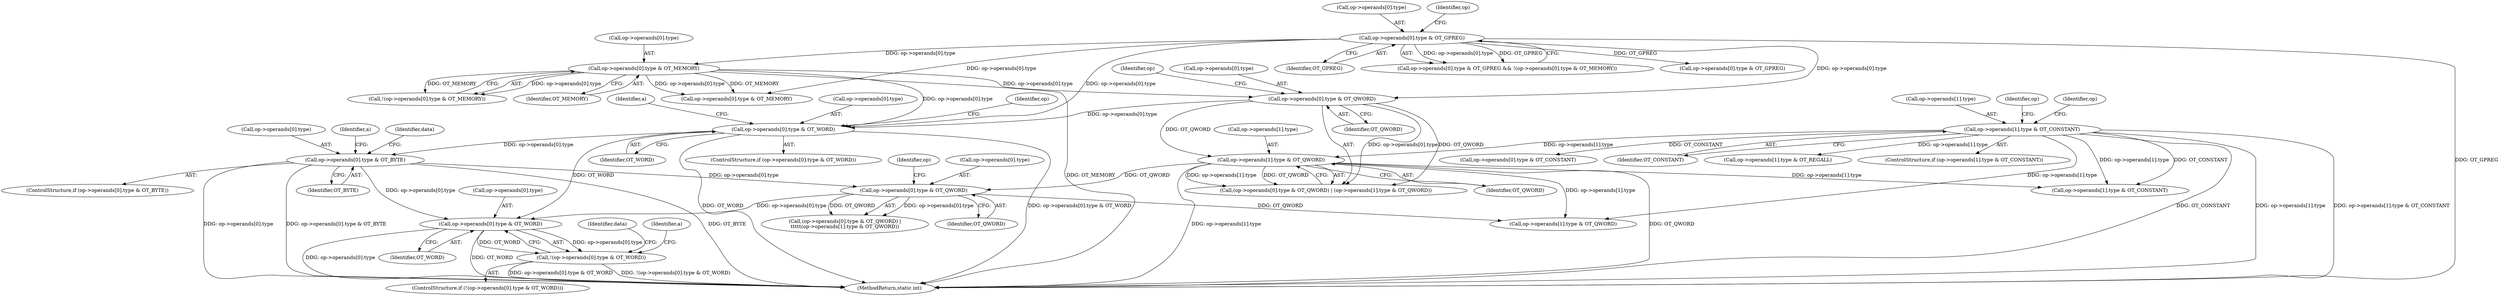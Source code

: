 digraph "0_radare2_f17bfd9f1da05f30f23a4dd05e9d2363e1406948@API" {
"1000426" [label="(Call,op->operands[0].type & OT_WORD)"];
"1000311" [label="(Call,op->operands[0].type & OT_BYTE)"];
"1000287" [label="(Call,op->operands[0].type & OT_WORD)"];
"1000189" [label="(Call,op->operands[0].type & OT_GPREG)"];
"1000199" [label="(Call,op->operands[0].type & OT_MEMORY)"];
"1000217" [label="(Call,op->operands[0].type & OT_QWORD)"];
"1000352" [label="(Call,op->operands[0].type & OT_QWORD)"];
"1000226" [label="(Call,op->operands[1].type & OT_QWORD)"];
"1000132" [label="(Call,op->operands[1].type & OT_CONSTANT)"];
"1000425" [label="(Call,!(op->operands[0].type & OT_WORD))"];
"1000197" [label="(Identifier,OT_GPREG)"];
"1000497" [label="(Call,op->operands[0].type & OT_MEMORY)"];
"1000188" [label="(Call,op->operands[0].type & OT_GPREG && !(op->operands[0].type & OT_MEMORY))"];
"1001275" [label="(Call,op->operands[0].type & OT_CONSTANT)"];
"1000198" [label="(Call,!(op->operands[0].type & OT_MEMORY))"];
"1003216" [label="(MethodReturn,static int)"];
"1000287" [label="(Call,op->operands[0].type & OT_WORD)"];
"1000427" [label="(Call,op->operands[0].type)"];
"1000319" [label="(Identifier,OT_BYTE)"];
"1000315" [label="(Identifier,op)"];
"1000311" [label="(Call,op->operands[0].type & OT_BYTE)"];
"1000424" [label="(ControlStructure,if (!(op->operands[0].type & OT_WORD)))"];
"1000360" [label="(Identifier,OT_QWORD)"];
"1000239" [label="(Call,op->operands[1].type & OT_CONSTANT)"];
"1000225" [label="(Identifier,OT_QWORD)"];
"1000518" [label="(Call,op->operands[0].type & OT_GPREG)"];
"1000295" [label="(Identifier,OT_WORD)"];
"1000140" [label="(Identifier,OT_CONSTANT)"];
"1000323" [label="(Identifier,data)"];
"1000286" [label="(ControlStructure,if (op->operands[0].type & OT_WORD))"];
"1000189" [label="(Call,op->operands[0].type & OT_GPREG)"];
"1000190" [label="(Call,op->operands[0].type)"];
"1000353" [label="(Call,op->operands[0].type)"];
"1000216" [label="(Call,(op->operands[0].type & OT_QWORD) | (op->operands[1].type & OT_QWORD))"];
"1000147" [label="(Identifier,op)"];
"1000203" [label="(Identifier,op)"];
"1001254" [label="(Call,op->operands[1].type & OT_REGALL)"];
"1000312" [label="(Call,op->operands[0].type)"];
"1000200" [label="(Call,op->operands[0].type)"];
"1000230" [label="(Identifier,op)"];
"1000300" [label="(Identifier,a)"];
"1000217" [label="(Call,op->operands[0].type & OT_QWORD)"];
"1000133" [label="(Call,op->operands[1].type)"];
"1000207" [label="(Identifier,OT_MEMORY)"];
"1000131" [label="(ControlStructure,if (op->operands[1].type & OT_CONSTANT))"];
"1000347" [label="(Identifier,a)"];
"1000426" [label="(Call,op->operands[0].type & OT_WORD)"];
"1000434" [label="(Identifier,OT_WORD)"];
"1000226" [label="(Call,op->operands[1].type & OT_QWORD)"];
"1000365" [label="(Identifier,op)"];
"1000438" [label="(Identifier,data)"];
"1000288" [label="(Call,op->operands[0].type)"];
"1000132" [label="(Call,op->operands[1].type & OT_CONSTANT)"];
"1001258" [label="(Identifier,op)"];
"1000218" [label="(Call,op->operands[0].type)"];
"1000361" [label="(Call,op->operands[1].type & OT_QWORD)"];
"1000234" [label="(Identifier,OT_QWORD)"];
"1000199" [label="(Call,op->operands[0].type & OT_MEMORY)"];
"1000352" [label="(Call,op->operands[0].type & OT_QWORD)"];
"1000310" [label="(ControlStructure,if (op->operands[0].type & OT_BYTE))"];
"1000456" [label="(Identifier,a)"];
"1000351" [label="(Call,(op->operands[0].type & OT_QWORD) |\n\t\t\t\t\t(op->operands[1].type & OT_QWORD))"];
"1000425" [label="(Call,!(op->operands[0].type & OT_WORD))"];
"1000227" [label="(Call,op->operands[1].type)"];
"1000426" -> "1000425"  [label="AST: "];
"1000426" -> "1000434"  [label="CFG: "];
"1000427" -> "1000426"  [label="AST: "];
"1000434" -> "1000426"  [label="AST: "];
"1000425" -> "1000426"  [label="CFG: "];
"1000426" -> "1003216"  [label="DDG: op->operands[0].type"];
"1000426" -> "1003216"  [label="DDG: OT_WORD"];
"1000426" -> "1000425"  [label="DDG: op->operands[0].type"];
"1000426" -> "1000425"  [label="DDG: OT_WORD"];
"1000311" -> "1000426"  [label="DDG: op->operands[0].type"];
"1000352" -> "1000426"  [label="DDG: op->operands[0].type"];
"1000287" -> "1000426"  [label="DDG: OT_WORD"];
"1000311" -> "1000310"  [label="AST: "];
"1000311" -> "1000319"  [label="CFG: "];
"1000312" -> "1000311"  [label="AST: "];
"1000319" -> "1000311"  [label="AST: "];
"1000323" -> "1000311"  [label="CFG: "];
"1000347" -> "1000311"  [label="CFG: "];
"1000311" -> "1003216"  [label="DDG: op->operands[0].type"];
"1000311" -> "1003216"  [label="DDG: op->operands[0].type & OT_BYTE"];
"1000311" -> "1003216"  [label="DDG: OT_BYTE"];
"1000287" -> "1000311"  [label="DDG: op->operands[0].type"];
"1000311" -> "1000352"  [label="DDG: op->operands[0].type"];
"1000287" -> "1000286"  [label="AST: "];
"1000287" -> "1000295"  [label="CFG: "];
"1000288" -> "1000287"  [label="AST: "];
"1000295" -> "1000287"  [label="AST: "];
"1000300" -> "1000287"  [label="CFG: "];
"1000315" -> "1000287"  [label="CFG: "];
"1000287" -> "1003216"  [label="DDG: op->operands[0].type & OT_WORD"];
"1000287" -> "1003216"  [label="DDG: OT_WORD"];
"1000189" -> "1000287"  [label="DDG: op->operands[0].type"];
"1000199" -> "1000287"  [label="DDG: op->operands[0].type"];
"1000217" -> "1000287"  [label="DDG: op->operands[0].type"];
"1000189" -> "1000188"  [label="AST: "];
"1000189" -> "1000197"  [label="CFG: "];
"1000190" -> "1000189"  [label="AST: "];
"1000197" -> "1000189"  [label="AST: "];
"1000203" -> "1000189"  [label="CFG: "];
"1000188" -> "1000189"  [label="CFG: "];
"1000189" -> "1003216"  [label="DDG: OT_GPREG"];
"1000189" -> "1000188"  [label="DDG: op->operands[0].type"];
"1000189" -> "1000188"  [label="DDG: OT_GPREG"];
"1000189" -> "1000199"  [label="DDG: op->operands[0].type"];
"1000189" -> "1000217"  [label="DDG: op->operands[0].type"];
"1000189" -> "1000497"  [label="DDG: op->operands[0].type"];
"1000189" -> "1000518"  [label="DDG: OT_GPREG"];
"1000199" -> "1000198"  [label="AST: "];
"1000199" -> "1000207"  [label="CFG: "];
"1000200" -> "1000199"  [label="AST: "];
"1000207" -> "1000199"  [label="AST: "];
"1000198" -> "1000199"  [label="CFG: "];
"1000199" -> "1003216"  [label="DDG: OT_MEMORY"];
"1000199" -> "1000198"  [label="DDG: op->operands[0].type"];
"1000199" -> "1000198"  [label="DDG: OT_MEMORY"];
"1000199" -> "1000217"  [label="DDG: op->operands[0].type"];
"1000199" -> "1000497"  [label="DDG: op->operands[0].type"];
"1000199" -> "1000497"  [label="DDG: OT_MEMORY"];
"1000217" -> "1000216"  [label="AST: "];
"1000217" -> "1000225"  [label="CFG: "];
"1000218" -> "1000217"  [label="AST: "];
"1000225" -> "1000217"  [label="AST: "];
"1000230" -> "1000217"  [label="CFG: "];
"1000217" -> "1000216"  [label="DDG: op->operands[0].type"];
"1000217" -> "1000216"  [label="DDG: OT_QWORD"];
"1000217" -> "1000226"  [label="DDG: OT_QWORD"];
"1000352" -> "1000351"  [label="AST: "];
"1000352" -> "1000360"  [label="CFG: "];
"1000353" -> "1000352"  [label="AST: "];
"1000360" -> "1000352"  [label="AST: "];
"1000365" -> "1000352"  [label="CFG: "];
"1000352" -> "1000351"  [label="DDG: op->operands[0].type"];
"1000352" -> "1000351"  [label="DDG: OT_QWORD"];
"1000226" -> "1000352"  [label="DDG: OT_QWORD"];
"1000352" -> "1000361"  [label="DDG: OT_QWORD"];
"1000226" -> "1000216"  [label="AST: "];
"1000226" -> "1000234"  [label="CFG: "];
"1000227" -> "1000226"  [label="AST: "];
"1000234" -> "1000226"  [label="AST: "];
"1000216" -> "1000226"  [label="CFG: "];
"1000226" -> "1003216"  [label="DDG: op->operands[1].type"];
"1000226" -> "1003216"  [label="DDG: OT_QWORD"];
"1000226" -> "1000216"  [label="DDG: op->operands[1].type"];
"1000226" -> "1000216"  [label="DDG: OT_QWORD"];
"1000132" -> "1000226"  [label="DDG: op->operands[1].type"];
"1000226" -> "1000239"  [label="DDG: op->operands[1].type"];
"1000226" -> "1000361"  [label="DDG: op->operands[1].type"];
"1000132" -> "1000131"  [label="AST: "];
"1000132" -> "1000140"  [label="CFG: "];
"1000133" -> "1000132"  [label="AST: "];
"1000140" -> "1000132"  [label="AST: "];
"1000147" -> "1000132"  [label="CFG: "];
"1001258" -> "1000132"  [label="CFG: "];
"1000132" -> "1003216"  [label="DDG: op->operands[1].type & OT_CONSTANT"];
"1000132" -> "1003216"  [label="DDG: OT_CONSTANT"];
"1000132" -> "1003216"  [label="DDG: op->operands[1].type"];
"1000132" -> "1000239"  [label="DDG: op->operands[1].type"];
"1000132" -> "1000239"  [label="DDG: OT_CONSTANT"];
"1000132" -> "1000361"  [label="DDG: op->operands[1].type"];
"1000132" -> "1001254"  [label="DDG: op->operands[1].type"];
"1000132" -> "1001275"  [label="DDG: OT_CONSTANT"];
"1000425" -> "1000424"  [label="AST: "];
"1000438" -> "1000425"  [label="CFG: "];
"1000456" -> "1000425"  [label="CFG: "];
"1000425" -> "1003216"  [label="DDG: op->operands[0].type & OT_WORD"];
"1000425" -> "1003216"  [label="DDG: !(op->operands[0].type & OT_WORD)"];
}
